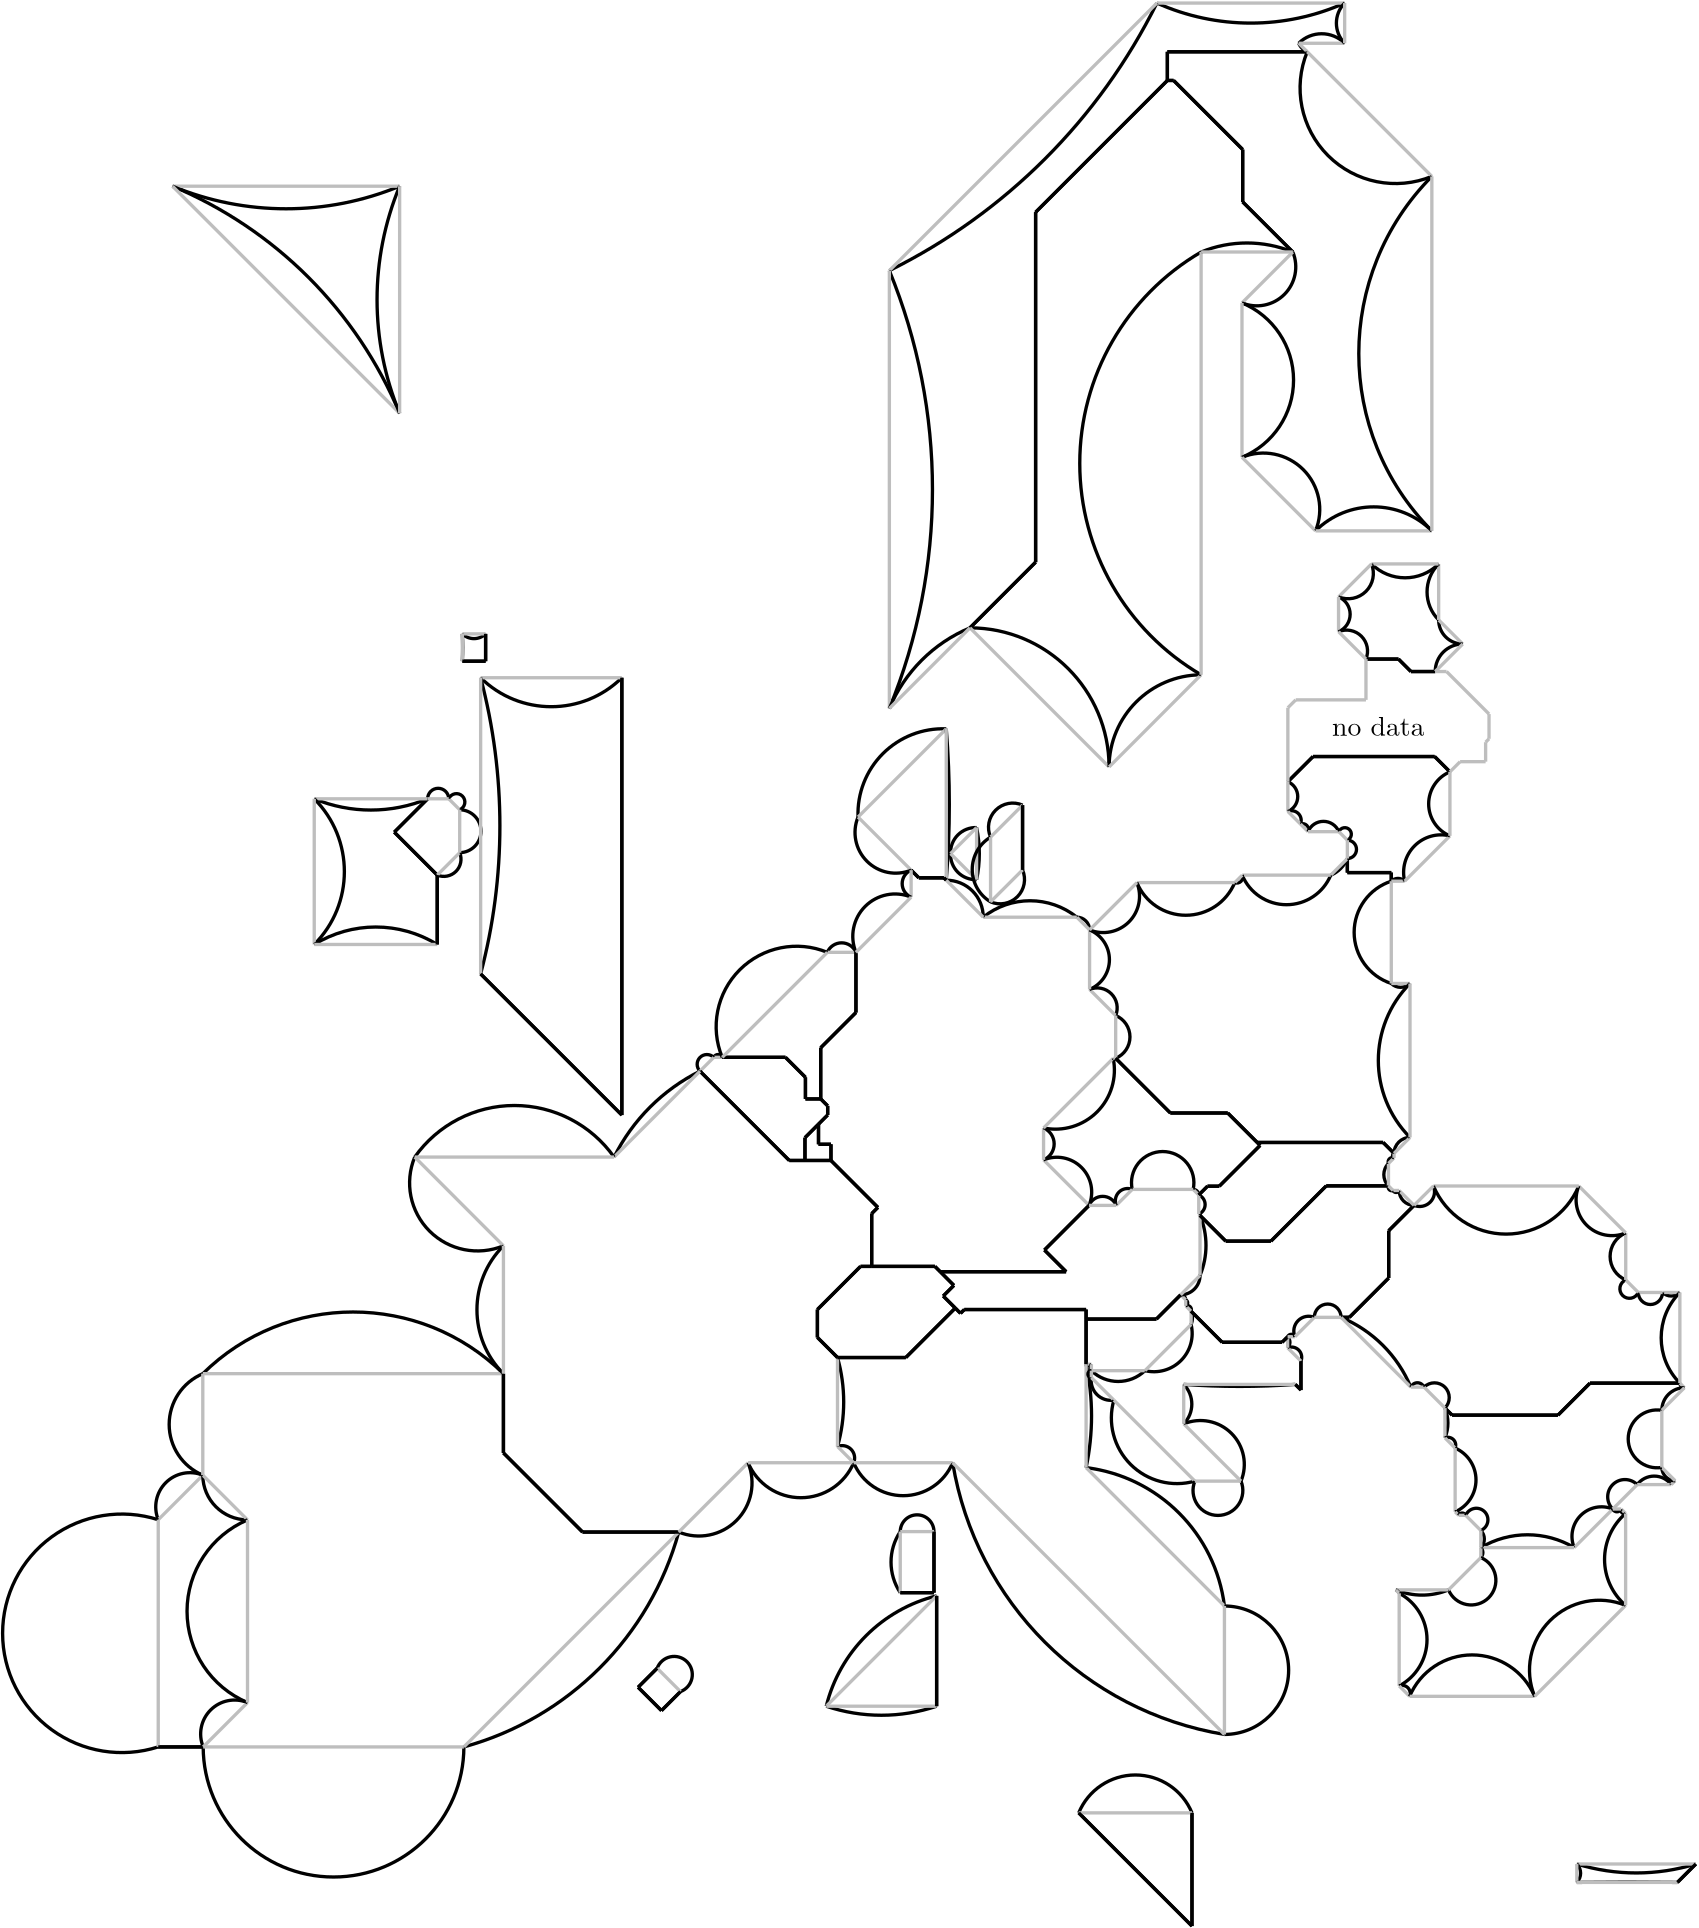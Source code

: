 <?xml version="1.0"?>
<!DOCTYPE ipe SYSTEM "ipe.dtd">
<ipe version="70005" creator="Ipe 7.1.1">
<info created="D:20110803231932" modified="D:20120926231750"/>
<ipestyle name="basic">
<pen name="heavier" value="0.8"/>
<pen name="fat" value="1.2"/>
<pen name="ultrafat" value="2"/>
<color name="red" value="1 0 0"/>
<color name="green" value="0 1 0"/>
<color name="blue" value="0 0 1"/>
<color name="yellow" value="1 1 0"/>
<color name="orange" value="1 0.647 0"/>
<color name="gold" value="1 0.843 0"/>
<color name="purple" value="0.627 0.125 0.941"/>
<color name="gray" value="0.745"/>
<color name="lightblue" value="0.678 0.847 0.902"/>
<color name="lightcyan" value="0.878 1 1"/>
<color name="lightgray" value="0.827"/>
<color name="lightgreen" value="0.565 0.933 0.565"/>
<color name="lightyellow" value="1 1 0.878"/>
<dashstyle name="dashed" value="[4] 0"/>
<dashstyle name="dotted" value="[1 3] 0"/>
<dashstyle name="dash dotted" value="[4 2 1 2] 0"/>
<dashstyle name="dash dot dotted" value="[4 2 1 2 1 2] 0"/>
</ipestyle>
<page>
<layer name="alpha"/>
<layer name="beta"/>
<view layers="alpha beta" active="beta"/>
<path layer="beta" stroke="black" pen="fat">
10.5187 51.0075 m
26.7019 51.0075 l
</path>
<path stroke="black" pen="fat">
190.128 79.3321 m
183.273 72.4775 l
</path>
<path stroke="black" pen="fat">
183.273 72.4775 m
191.68 64.0711 l
</path>
<path stroke="black" pen="fat">
191.68 64.0711 m
198.535 70.925 l
</path>
<path stroke="black" pen="fat">
277.645 106.534 m
289.785 106.534 l
</path>
<path stroke="black" pen="fat">
289.785 106.534 m
289.785 128.518 l
</path>
<path stroke="black" pen="fat">
290.74 65.6552 m
290.74 105.391 l
</path>
<path stroke="black" pen="fat">
321.674 366.733 m
321.674 390.048 l
</path>
<path stroke="black" pen="fat">
341.898 27.263 m
382.664 -13.494 l
</path>
<path stroke="black" pen="fat">
382.664 -13.494 m
382.664 27.263 l
</path>
<path stroke="black" pen="fat">
419.872 181.506 m
421.896 179.481 l
</path>
<path stroke="black" pen="fat">
421.896 179.481 m
421.896 189.886 l
</path>
<path stroke="black" pen="fat">
10.5187 132.788 m
12.3245 0 0 -12.3245 21.9456 137.405 26.5584 148.834 a
</path>
<path layer="alpha" stroke="gray" pen="fat">
10.5187 132.788 m
26.5584 148.834 l
</path>
<path layer="beta" stroke="black" pen="fat">
10.5187 51.0075 m
-42.9349 0 0 42.9349 -2.57295 91.8977 10.5187 132.788 a
</path>
<path layer="alpha" stroke="gray" pen="fat">
10.5187 51.0075 m
10.5187 132.788 l
</path>
<path layer="beta" stroke="black" pen="fat">
26.7019 51.0075 m
10.5187 51.0075 l
</path>
<path stroke="black" pen="fat">
95.4988 380.32 m
110.964 364.855 l
</path>
<path stroke="black" pen="fat">
107.502 392.325 m
95.4988 380.32 l
</path>
<path stroke="black" pen="fat">
110.964 364.855 m
110.964 339.889 l
</path>
<path stroke="black" pen="fat">
110.964 364.855 m
95.4988 380.32 l
</path>
<path stroke="black" pen="fat">
95.4988 380.32 m
107.502 392.325 l
</path>
<path stroke="black" pen="fat">
115.097 392.325 m
-3.01951 0 0 3.01951 117.886 391.168 119.043 388.379 a
</path>
<path layer="alpha" stroke="gray" pen="fat">
115.097 392.325 m
119.043 388.379 l
</path>
<path layer="beta" stroke="black" pen="fat">
107.502 392.325 m
3.79755 0 0 -3.79755 111.299 392.306 115.097 392.325 a
</path>
<path layer="alpha" stroke="gray" pen="fat">
107.502 392.325 m
115.097 392.325 l
</path>
<path layer="beta" stroke="black" pen="fat">
119.043 372.935 m
6.18454 0 0 -6.18454 113.329 370.57 110.964 364.855 a
</path>
<path layer="alpha" stroke="gray" pen="fat">
119.043 372.935 m
110.964 364.855 l
</path>
<path layer="beta" stroke="black" pen="fat">
119.043 388.379 m
7.72227 0 0 -7.72227 118.979 380.657 119.043 372.935 a
</path>
<path layer="alpha" stroke="gray" pen="fat">
119.043 388.379 m
119.043 372.935 l
</path>
<path layer="beta" stroke="black" pen="fat">
128.374 441.872 m
120.001 441.872 l
</path>
<path stroke="black" pen="fat">
128.374 451.708 m
128.374 441.872 l
</path>
<path stroke="black" pen="fat">
177.415 278.466 m
126.584 329.296 l
</path>
<path stroke="black" pen="fat">
177.415 435.905 m
177.415 278.466 l
</path>
<path stroke="black" pen="fat">
42.6579 132.736 m
16.1284 0 0 -16.1284 42.6868 148.864 26.5584 148.834 a
</path>
<path layer="alpha" stroke="gray" pen="fat">
42.6579 132.736 m
26.5584 148.834 l
</path>
<path layer="beta" stroke="black" pen="fat">
26.7019 51.0075 m
12.2328 0 0 -12.2328 38.0216 55.645 42.6579 66.9652 a
</path>
<path layer="alpha" stroke="gray" pen="fat">
26.7019 51.0075 m
42.6579 66.9652 l
</path>
<path layer="beta" stroke="black" pen="fat">
42.6579 66.9652 m
35.7229 0 0 -35.7229 56.6106 99.8506 42.6579 132.736 a
</path>
<path layer="alpha" stroke="gray" pen="fat">
42.6579 66.9652 m
42.6579 132.736 l
</path>
<path layer="beta" stroke="black" pen="fat">
163.268 128.355 m
197.9 128.355 l
</path>
<path stroke="black" pen="fat">
134.79 156.839 m
163.268 128.355 l
</path>
<path stroke="black" pen="fat">
134.79 185.363 m
134.79 156.839 l
</path>
<path stroke="black" pen="fat">
26.5584 185.363 m
77.0383 0 0 -77.0383 80.6742 130.532 134.79 185.363 a
</path>
<path layer="alpha" stroke="gray" pen="fat">
26.5584 185.363 m
134.79 185.363 l
</path>
<path layer="beta" stroke="black" pen="fat">
26.5584 148.834 m
19.8327 0 0 -19.8327 34.2879 167.098 26.5584 185.363 a
</path>
<path layer="alpha" stroke="gray" pen="fat">
26.5584 148.834 m
26.5584 185.363 l
</path>
<path layer="beta" stroke="black" pen="fat">
120.552 51.0075 m
46.9251 0 0 -46.9251 73.6269 51.0935 26.7019 51.0075 a
</path>
<path layer="alpha" stroke="gray" pen="fat">
120.552 51.0075 m
26.7019 51.0075 l
</path>
<path layer="beta" stroke="black" pen="fat">
197.9 128.355 m
110.55 0 0 -110.55 91.2925 157.615 120.552 51.0075 a
</path>
<path layer="alpha" stroke="gray" pen="fat">
197.9 128.355 m
120.552 51.0075 l
</path>
<path layer="beta" stroke="black" pen="fat">
190.128 79.3321 m
-6.53575 0 0 6.53575 196.252 77.0491 198.535 70.925 a
</path>
<path layer="alpha" stroke="gray" pen="fat">
190.128 79.3321 m
198.535 70.925 l
</path>
<path layer="beta" stroke="black" pen="fat">
183.273 72.4775 m
190.128 79.3321 l
</path>
<path stroke="black" pen="fat">
191.68 64.0711 m
183.273 72.4775 l
</path>
<path stroke="black" pen="fat">
198.535 70.925 m
191.68 64.0711 l
</path>
<path stroke="black" pen="fat">
249.008 284.28 m
251.51 281.778 l
</path>
<path stroke="black" pen="fat">
251.51 278.499 m
248.215 275.205 l
</path>
<path stroke="black" pen="fat">
251.51 281.778 m
251.51 278.499 l
</path>
<path stroke="black" pen="fat">
243.515 284.28 m
249.008 284.28 l
</path>
<path stroke="black" pen="fat">
243.515 292.06 m
243.515 284.28 l
</path>
<path stroke="black" pen="fat">
236.332 299.243 m
243.515 292.06 l
</path>
<path stroke="black" pen="fat">
213.559 299.243 m
236.332 299.243 l
</path>
<path stroke="black" pen="fat">
210.51 299.243 m
1.65177 0 0 -1.65177 212.035 298.607 213.559 299.243 a
</path>
<path layer="alpha" stroke="gray" pen="fat">
210.51 299.243 m
213.559 299.243 l
</path>
<path layer="beta" stroke="black" pen="fat">
205.544 294.274 m
3.51263 0 0 -3.51263 208.044 296.742 210.51 299.243 a
</path>
<path layer="alpha" stroke="gray" pen="fat">
205.544 294.274 m
210.51 299.243 l
</path>
<path layer="beta" stroke="black" pen="fat">
237.701 262.116 m
205.544 294.274 l
</path>
<path stroke="black" pen="fat">
243.339 262.116 m
237.701 262.116 l
</path>
<path stroke="black" pen="fat">
243.339 270.329 m
243.339 262.116 l
</path>
<path stroke="black" pen="fat">
248.215 275.205 m
243.339 270.329 l
</path>
<path stroke="black" pen="fat">
243.339 262.116 m
243.339 270.329 l
</path>
<path stroke="black" pen="fat">
243.339 270.329 m
248.215 275.205 l
</path>
<path stroke="black" pen="fat">
248.215 267.968 m
252.699 267.968 l
</path>
<path stroke="black" pen="fat">
248.215 275.205 m
248.215 267.968 l
</path>
<path stroke="black" pen="fat">
252.699 267.968 m
252.699 262.116 l
</path>
<path stroke="black" pen="fat">
252.699 262.116 m
243.339 262.116 l
</path>
<path stroke="black" pen="fat">
249.008 284.28 m
243.515 284.28 l
</path>
<path stroke="black" pen="fat">
243.515 284.28 m
243.515 292.06 l
</path>
<path stroke="black" pen="fat">
243.515 292.06 m
236.332 299.243 l
</path>
<path stroke="black" pen="fat">
236.332 299.243 m
213.559 299.243 l
</path>
<path stroke="black" pen="fat">
251.377 337.051 m
5.5978 0 0 -5.5978 256.534 334.874 261.691 337.051 a
</path>
<path layer="alpha" stroke="gray" pen="fat">
251.377 337.051 m
261.691 337.051 l
</path>
<path layer="beta" stroke="black" pen="fat">
213.559 299.243 m
28.9557 0 0 -28.9557 240.326 310.287 251.377 337.051 a
</path>
<path layer="alpha" stroke="gray" pen="fat">
213.559 299.243 m
251.377 337.051 l
</path>
<path layer="beta" stroke="black" pen="fat">
249.008 302.705 m
249.008 284.28 l
</path>
<path stroke="black" pen="fat">
261.691 315.389 m
249.008 302.705 l
</path>
<path stroke="black" pen="fat">
261.691 337.051 m
261.691 315.389 l
</path>
<path stroke="black" pen="fat">
197.9 128.355 m
163.268 128.355 l
</path>
<path stroke="black" pen="fat">
163.268 128.355 m
134.79 156.839 l
</path>
<path stroke="black" pen="fat">
134.79 156.839 m
134.79 185.363 l
</path>
<path stroke="black" pen="fat">
205.544 294.274 m
237.701 262.116 l
</path>
<path stroke="black" pen="fat">
237.701 262.116 m
243.339 262.116 l
</path>
<path stroke="black" pen="fat">
243.339 262.116 m
252.699 262.116 l
</path>
<path stroke="black" pen="fat">
252.699 262.116 m
269.591 245.224 l
</path>
<path stroke="black" pen="fat">
267.361 242.993 m
267.361 223.981 l
</path>
<path stroke="black" pen="fat">
269.591 245.224 m
267.361 242.993 l
</path>
<path stroke="black" pen="fat">
174.619 263.349 m
68.9514 0 0 -68.9514 236.321 232.572 205.544 294.274 a
</path>
<path layer="alpha" stroke="gray" pen="fat">
174.619 263.349 m
205.544 294.274 l
</path>
<path layer="beta" stroke="black" pen="fat">
102.859 263.349 m
43.953 0 0 -43.953 138.739 237.962 174.619 263.349 a
</path>
<path layer="alpha" stroke="gray" pen="fat">
102.859 263.349 m
174.619 263.349 l
</path>
<path layer="beta" stroke="black" pen="fat">
134.79 231.395 m
24.4644 0 0 -24.4644 125.473 254.016 102.859 263.349 a
</path>
<path layer="alpha" stroke="gray" pen="fat">
134.79 231.395 m
102.859 263.349 l
</path>
<path layer="beta" stroke="black" pen="fat">
134.79 185.363 m
32.553 0 0 -32.553 157.811 208.379 134.79 231.395 a
</path>
<path layer="alpha" stroke="gray" pen="fat">
134.79 185.363 m
134.79 231.395 l
</path>
<path layer="beta" stroke="black" pen="fat">
222.854 153.31 m
19.1262 0 0 -19.1262 205.159 146.05 197.9 128.355 a
</path>
<path layer="alpha" stroke="gray" pen="fat">
222.854 153.31 m
197.9 128.355 l
</path>
<path layer="beta" stroke="black" pen="fat">
260.887 153.31 m
20.6537 0 0 -20.6537 241.871 161.369 222.854 153.31 a
</path>
<path layer="alpha" stroke="gray" pen="fat">
260.887 153.31 m
222.854 153.31 l
</path>
<path layer="beta" stroke="black" pen="fat">
255.055 159.136 m
4.46509 0 0 -4.46509 256.757 155.008 260.887 153.31 a
</path>
<path layer="alpha" stroke="gray" pen="fat">
255.055 159.136 m
260.887 153.31 l
</path>
<path layer="beta" stroke="black" pen="fat">
255.055 191.184 m
58.6911 0 0 -58.6911 198.594 175.16 255.055 159.136 a
</path>
<path layer="alpha" stroke="gray" pen="fat">
255.055 191.184 m
255.055 159.136 l
</path>
<path layer="beta" stroke="black" pen="fat">
247.822 198.416 m
255.055 191.184 l
</path>
<path stroke="black" pen="fat">
247.822 208.469 m
247.822 198.416 l
</path>
<path stroke="black" pen="fat">
263.336 223.981 m
247.822 208.469 l
</path>
<path stroke="black" pen="fat">
267.361 223.981 m
263.336 223.981 l
</path>
<path stroke="black" pen="fat">
277.645 128.518 m
6.07012 0 0 -6.07012 283.715 128.479 289.785 128.518 a
</path>
<path layer="alpha" stroke="gray" pen="fat">
277.645 128.518 m
289.785 128.518 l
</path>
<path layer="beta" stroke="black" pen="fat">
277.645 106.534 m
19.8569 0 0 -19.8569 294.182 117.526 277.645 128.518 a
</path>
<path layer="alpha" stroke="gray" pen="fat">
277.645 106.534 m
277.645 128.518 l
</path>
<path layer="beta" stroke="black" pen="fat">
289.785 106.534 m
277.645 106.534 l
</path>
<path stroke="black" pen="fat">
289.785 128.518 m
289.785 106.534 l
</path>
<path stroke="black" pen="fat">
251.004 65.6552 m
54.4354 0 0 -54.4354 303.84 52.5553 290.74 105.391 a
</path>
<path layer="alpha" stroke="gray" pen="fat">
251.004 65.6552 m
290.74 105.391 l
</path>
<path layer="beta" stroke="black" pen="fat">
290.74 65.6552 m
62.2726 0 0 -62.2726 270.872 124.673 251.004 65.6552 a
</path>
<path layer="alpha" stroke="gray" pen="fat">
290.74 65.6552 m
251.004 65.6552 l
</path>
<path layer="beta" stroke="black" pen="fat">
290.74 105.391 m
290.74 65.6552 l
</path>
<path stroke="black" pen="fat">
262.447 385.753 m
30.5877 0 0 -30.5877 293.011 386.949 294.207 417.513 a
</path>
<path layer="alpha" stroke="gray" pen="fat">
262.447 385.753 m
294.207 417.513 l
</path>
<path layer="beta" stroke="black" pen="fat">
281.558 366.643 m
14.6576 0 0 -14.6576 276.017 380.213 262.447 385.753 a
</path>
<path layer="alpha" stroke="gray" pen="fat">
281.558 366.643 m
262.447 385.753 l
</path>
<path layer="beta" stroke="black" pen="fat">
294.207 417.513 m
338.058 0 0 -338.058 -42.7507 390.262 294.207 363.011 a
</path>
<path layer="alpha" stroke="gray" pen="fat">
294.207 417.513 m
294.207 363.011 l
</path>
<path layer="beta" stroke="black" pen="fat">
284.325 363.874 m
281.558 366.643 l
</path>
<path stroke="black" pen="fat">
293.344 363.874 m
284.325 363.874 l
</path>
<path stroke="black" pen="fat">
294.207 363.011 m
293.344 363.874 l
</path>
<path stroke="black" pen="fat">
255.055 191.184 m
247.822 198.416 l
</path>
<path stroke="black" pen="fat">
247.822 198.416 m
247.822 208.469 l
</path>
<path stroke="black" pen="fat">
247.822 208.469 m
263.336 223.981 l
</path>
<path stroke="black" pen="fat">
263.336 223.981 m
267.361 223.981 l
</path>
<path stroke="black" pen="fat">
293.111 213.32 m
297.45 208.984 l
</path>
<path stroke="black" pen="fat">
296.947 217.157 m
293.111 213.32 l
</path>
<path stroke="black" pen="fat">
292.03 222.075 m
296.947 217.157 l
</path>
<path stroke="black" pen="fat">
290.124 223.981 m
292.03 222.075 l
</path>
<path stroke="black" pen="fat">
267.361 223.981 m
290.124 223.981 l
</path>
<path stroke="black" pen="fat">
279.65 191.184 m
255.055 191.184 l
</path>
<path stroke="black" pen="fat">
297.45 208.984 m
279.65 191.184 l
</path>
<path stroke="black" pen="fat">
295.751 372.594 m
9.04944 0 0 -9.04944 304.794 372.923 305.126 381.966 a
</path>
<path layer="alpha" stroke="gray" pen="fat">
295.751 372.594 m
305.126 381.966 l
</path>
<path layer="beta" stroke="black" pen="fat">
305.126 363.219 m
9.05188 0 0 -9.05188 304.797 372.265 295.751 372.594 a
</path>
<path layer="alpha" stroke="gray" pen="fat">
305.126 363.219 m
295.751 372.594 l
</path>
<path layer="beta" stroke="black" pen="fat">
305.126 381.966 m
45.0441 0 0 -45.0441 261.068 372.593 305.126 363.219 a
</path>
<path layer="alpha" stroke="gray" pen="fat">
305.126 381.966 m
305.126 363.219 l
</path>
<path layer="beta" stroke="black" pen="fat">
310.156 378.532 m
8.73853 0 0 -8.73853 318.155 382.049 321.674 390.048 a
</path>
<path layer="alpha" stroke="gray" pen="fat">
310.156 378.532 m
321.674 390.048 l
</path>
<path layer="beta" stroke="black" pen="fat">
310.156 355.224 m
13.593 0 0 -13.593 317.153 366.878 310.156 378.532 a
</path>
<path layer="alpha" stroke="gray" pen="fat">
310.156 355.224 m
310.156 378.532 l
</path>
<path layer="beta" stroke="black" pen="fat">
321.674 366.733 m
8.76684 0 0 -8.76684 313.616 363.279 310.156 355.224 a
</path>
<path layer="alpha" stroke="gray" pen="fat">
321.674 366.733 m
310.156 355.224 l
</path>
<path layer="beta" stroke="black" pen="fat">
321.674 390.048 m
321.674 366.733 l
</path>
<path stroke="black" pen="fat">
251.51 281.778 m
249.008 284.28 l
</path>
<path stroke="black" pen="fat">
248.215 275.205 m
251.51 278.499 l
</path>
<path stroke="black" pen="fat">
251.51 278.499 m
251.51 281.778 l
</path>
<path stroke="black" pen="fat">
252.699 267.968 m
248.215 267.968 l
</path>
<path stroke="black" pen="fat">
248.215 267.968 m
248.215 275.205 l
</path>
<path stroke="black" pen="fat">
252.699 262.116 m
252.699 267.968 l
</path>
<path stroke="black" pen="fat">
249.008 284.28 m
249.008 302.705 l
</path>
<path stroke="black" pen="fat">
249.008 302.705 m
261.691 315.389 l
</path>
<path stroke="black" pen="fat">
261.691 315.389 m
261.691 337.051 l
</path>
<path stroke="black" pen="fat">
269.591 245.224 m
252.699 262.116 l
</path>
<path stroke="black" pen="fat">
267.361 223.981 m
267.361 242.993 l
</path>
<path stroke="black" pen="fat">
267.361 242.993 m
269.591 245.224 l
</path>
<path stroke="black" pen="fat">
281.558 366.643 m
284.325 363.874 l
</path>
<path stroke="black" pen="fat">
284.325 363.874 m
293.344 363.874 l
</path>
<path stroke="black" pen="fat">
293.344 363.874 m
294.207 363.011 l
</path>
<path stroke="black" pen="fat">
292.03 222.075 m
290.124 223.981 l
</path>
<path stroke="black" pen="fat">
290.124 223.981 m
267.361 223.981 l
</path>
<path stroke="black" pen="fat">
345.803 323.699 m
7.19431 0 0 -7.19431 348.545 317.048 355.196 314.305 a
</path>
<path layer="alpha" stroke="gray" pen="fat">
345.803 323.699 m
355.196 314.305 l
</path>
<path layer="beta" stroke="black" pen="fat">
345.803 345.116 m
11.5985 0 0 -11.5985 341.347 334.407 345.803 323.699 a
</path>
<path layer="alpha" stroke="gray" pen="fat">
345.803 345.116 m
345.803 323.699 l
</path>
<path layer="beta" stroke="black" pen="fat">
355.196 314.305 m
8.33754 0 0 -8.33754 352.002 306.603 355.196 298.902 a
</path>
<path layer="alpha" stroke="gray" pen="fat">
355.196 314.305 m
355.196 298.902 l
</path>
<path layer="beta" stroke="black" pen="fat">
341.211 349.707 m
4.59738 0 0 -4.59738 341.206 345.11 345.803 345.116 a
</path>
<path layer="alpha" stroke="gray" pen="fat">
341.211 349.707 m
345.803 345.116 l
</path>
<path layer="beta" stroke="black" pen="fat">
307.51 349.707 m
26.9684 0 0 -26.9684 324.361 328.651 341.211 349.707 a
</path>
<path layer="alpha" stroke="gray" pen="fat">
307.51 349.707 m
341.211 349.707 l
</path>
<path layer="beta" stroke="black" pen="fat">
294.207 363.011 m
13.2193 0 0 -13.2193 294.291 349.792 307.51 349.707 a
</path>
<path layer="alpha" stroke="gray" pen="fat">
294.207 363.011 m
307.51 349.707 l
</path>
<path layer="beta" stroke="black" pen="fat">
281.558 356.93 m
5.27093 0 0 -5.27093 283.607 361.787 281.558 366.643 a
</path>
<path layer="alpha" stroke="gray" pen="fat">
281.558 356.93 m
281.558 366.643 l
</path>
<path layer="beta" stroke="black" pen="fat">
261.691 337.051 m
15.2384 0 0 -15.2384 275.794 342.824 281.558 356.93 a
</path>
<path layer="alpha" stroke="gray" pen="fat">
261.691 337.051 m
281.558 356.93 l
</path>
<path layer="beta" stroke="black" pen="fat">
337.361 222.075 m
292.03 222.075 l
</path>
<path stroke="black" pen="fat">
329.558 229.879 m
337.361 222.075 l
</path>
<path stroke="black" pen="fat">
345.614 245.951 m
329.558 229.879 l
</path>
<path stroke="black" pen="fat">
329.235 262.33 m
12.5384 0 0 -12.5384 334.028 250.744 345.614 245.951 a
</path>
<path layer="alpha" stroke="gray" pen="fat">
329.235 262.33 m
345.614 245.951 l
</path>
<path layer="beta" stroke="black" pen="fat">
329.235 273.824 m
6.23549 0 0 -6.23549 326.816 268.077 329.235 262.33 a
</path>
<path layer="alpha" stroke="gray" pen="fat">
329.235 273.824 m
329.235 262.33 l
</path>
<path layer="beta" stroke="black" pen="fat">
354.313 298.902 m
21.2605 0 0 -21.2605 333.481 294.656 329.235 273.824 a
</path>
<path layer="alpha" stroke="gray" pen="fat">
354.313 298.902 m
329.235 273.824 l
</path>
<path layer="beta" stroke="black" pen="fat">
355.196 298.902 m
0.4792 0 0 -0.4792 354.755 299.088 354.313 298.902 a
</path>
<path layer="alpha" stroke="gray" pen="fat">
355.196 298.902 m
354.313 298.902 l
</path>
<path layer="beta" stroke="black" pen="fat">
380.404 209.791 m
1.49282 0 0 -1.49282 380.964 208.407 382.347 207.846 a
</path>
<path layer="alpha" stroke="gray" pen="fat">
380.404 209.791 m
382.347 207.846 l
</path>
<path layer="beta" stroke="black" pen="fat">
380.404 211.938 m
1.16201 0 0 -1.16201 379.959 210.865 380.404 209.791 a
</path>
<path layer="alpha" stroke="gray" pen="fat">
380.404 211.938 m
380.404 209.791 l
</path>
<path layer="beta" stroke="black" pen="fat">
378.584 213.757 m
1.82149 0 0 -1.82149 378.583 211.936 380.404 211.938 a
</path>
<path layer="alpha" stroke="gray" pen="fat">
378.584 213.757 m
380.404 211.938 l
</path>
<path layer="beta" stroke="black" pen="fat">
369.862 205.034 m
378.584 213.757 l
</path>
<path stroke="black" pen="fat">
344.55 205.034 m
369.862 205.034 l
</path>
<path stroke="black" pen="fat">
344.55 188.778 m
344.55 205.034 l
</path>
<path stroke="black" pen="fat">
346.457 188.778 m
1.34888 0 0 -1.34888 345.503 189.732 344.55 188.778 a
</path>
<path layer="alpha" stroke="gray" pen="fat">
346.457 188.778 m
344.55 188.778 l
</path>
<path layer="beta" stroke="black" pen="fat">
346.457 186.458 m
1.64915 0 0 -1.64915 347.629 187.618 346.457 188.778 a
</path>
<path layer="alpha" stroke="gray" pen="fat">
346.457 186.458 m
346.457 188.778 l
</path>
<path layer="beta" stroke="black" pen="fat">
365.734 186.458 m
13.8787 0 0 -13.8787 356.095 196.444 346.457 186.458 a
</path>
<path layer="alpha" stroke="gray" pen="fat">
365.734 186.458 m
346.457 186.458 l
</path>
<path layer="beta" stroke="black" pen="fat">
382.347 203.072 m
13.7589 0 0 -13.7589 368.976 199.83 365.734 186.458 a
</path>
<path layer="alpha" stroke="gray" pen="fat">
382.347 203.072 m
365.734 186.458 l
</path>
<path layer="beta" stroke="black" pen="fat">
382.347 207.846 m
6.2692 0 0 -6.2692 376.55 205.459 382.347 203.072 a
</path>
<path layer="alpha" stroke="gray" pen="fat">
382.347 207.846 m
382.347 203.072 l
</path>
<path layer="beta" stroke="black" pen="fat">
341.898 27.263 m
22.0508 0 0 -22.0508 362.281 18.8505 382.664 27.263 a
</path>
<path layer="alpha" stroke="gray" pen="fat">
341.898 27.263 m
382.664 27.263 l
</path>
<path layer="beta" stroke="black" pen="fat">
382.664 -13.494 m
341.898 27.263 l
</path>
<path stroke="black" pen="fat">
382.664 27.263 m
382.664 -13.494 l
</path>
<path stroke="black" pen="fat">
297.45 208.984 m
293.111 213.32 l
</path>
<path stroke="black" pen="fat">
293.111 213.32 m
296.947 217.157 l
</path>
<path stroke="black" pen="fat">
296.947 217.157 m
292.03 222.075 l
</path>
<path stroke="black" pen="fat">
292.03 222.075 m
337.361 222.075 l
</path>
<path stroke="black" pen="fat">
337.361 222.075 m
329.558 229.879 l
</path>
<path stroke="black" pen="fat">
329.558 229.879 m
345.614 245.951 l
</path>
<path stroke="black" pen="fat">
378.584 213.757 m
369.862 205.034 l
</path>
<path stroke="black" pen="fat">
369.862 205.034 m
344.55 205.034 l
</path>
<path stroke="black" pen="fat">
385.099 242.804 m
0.359224 0 0 -0.359224 385.233 242.471 385.566 242.335 a
</path>
<path layer="alpha" stroke="gray" pen="fat">
385.099 242.804 m
385.566 242.335 l
</path>
<path layer="beta" stroke="black" pen="fat">
385.099 249.704 m
3.73914 0 0 -3.73914 383.657 246.254 385.099 242.804 a
</path>
<path layer="alpha" stroke="gray" pen="fat">
385.099 249.704 m
385.099 242.804 l
</path>
<path layer="beta" stroke="black" pen="fat">
383.099 251.702 m
2.00763 0 0 -2.00763 383.091 249.694 385.099 249.704 a
</path>
<path layer="alpha" stroke="gray" pen="fat">
383.099 251.702 m
385.099 249.704 l
</path>
<path layer="beta" stroke="black" pen="fat">
361.153 251.702 m
-11.2334 0 0 11.2334 372.126 254.107 383.099 251.702 a
</path>
<path layer="alpha" stroke="gray" pen="fat">
361.153 251.702 m
383.099 251.702 l
</path>
<path layer="beta" stroke="black" pen="fat">
355.403 245.951 m
4.41579 0 0 -4.41579 359.496 247.609 361.153 251.702 a
</path>
<path layer="alpha" stroke="gray" pen="fat">
355.403 245.951 m
361.153 251.702 l
</path>
<path layer="beta" stroke="black" pen="fat">
345.614 245.951 m
5.30773 0 0 -5.30773 350.509 243.898 355.403 245.951 a
</path>
<path layer="alpha" stroke="gray" pen="fat">
345.614 245.951 m
355.403 245.951 l
</path>
<path layer="beta" stroke="black" pen="fat">
299.342 207.092 m
297.45 208.984 l
</path>
<path stroke="black" pen="fat">
300.702 208.452 m
299.342 207.092 l
</path>
<path stroke="black" pen="fat">
344.55 208.452 m
300.702 208.452 l
</path>
<path stroke="black" pen="fat">
344.55 205.034 m
344.55 208.452 l
</path>
<path stroke="black" pen="fat">
385.566 220.74 m
6.99781 0 0 -6.99781 378.568 220.755 378.584 213.757 a
</path>
<path layer="alpha" stroke="gray" pen="fat">
385.566 220.74 m
378.584 213.757 l
</path>
<path layer="beta" stroke="black" pen="fat">
385.566 242.335 m
28.2754 0 0 -28.2754 359.433 231.537 385.566 220.74 a
</path>
<path layer="alpha" stroke="gray" pen="fat">
385.566 242.335 m
385.566 220.74 l
</path>
<path layer="beta" stroke="black" pen="fat">
255.055 191.184 m
279.65 191.184 l
</path>
<path stroke="black" pen="fat">
279.65 191.184 m
297.45 208.984 l
</path>
<path stroke="black" pen="fat">
344.55 205.034 m
344.55 188.778 l
</path>
<path stroke="black" pen="fat">
297.45 208.984 m
299.342 207.092 l
</path>
<path stroke="black" pen="fat">
299.342 207.092 m
300.702 208.452 l
</path>
<path stroke="black" pen="fat">
300.702 208.452 m
344.55 208.452 l
</path>
<path stroke="black" pen="fat">
344.55 208.452 m
344.55 205.034 l
</path>
<path stroke="black" pen="fat">
344.55 151.542 m
57.2938 0 0 -57.2938 337.492 94.6846 394.351 101.728 a
</path>
<path layer="alpha" stroke="gray" pen="fat">
344.55 151.542 m
394.351 101.728 l
</path>
<path layer="beta" stroke="black" pen="fat">
344.55 188.778 m
89.4393 0 0 -89.4393 257.07 170.16 344.55 151.542 a
</path>
<path layer="alpha" stroke="gray" pen="fat">
344.55 188.778 m
344.55 151.542 l
</path>
<path layer="beta" stroke="black" pen="fat">
296.518 153.31 m
19.3078 0 0 -19.3078 278.702 160.753 260.887 153.31 a
</path>
<path layer="alpha" stroke="gray" pen="fat">
296.518 153.31 m
260.887 153.31 l
</path>
<path layer="beta" stroke="black" pen="fat">
394.351 55.4901 m
118.836 0 0 -118.836 413.757 172.731 296.518 153.31 a
</path>
<path layer="alpha" stroke="gray" pen="fat">
394.351 55.4901 m
296.518 153.31 l
</path>
<path layer="beta" stroke="black" pen="fat">
394.351 101.728 m
23.119 0 0 -23.119 394.342 78.6091 394.351 55.4901 a
</path>
<path layer="alpha" stroke="gray" pen="fat">
394.351 101.728 m
394.351 55.4901 l
</path>
<path layer="beta" stroke="black" pen="fat">
406.136 268.616 m
407.197 267.555 l
</path>
<path stroke="black" pen="fat">
388.256 252.86 m
385.099 249.704 l
</path>
<path stroke="black" pen="fat">
392.498 252.86 m
388.256 252.86 l
</path>
<path stroke="black" pen="fat">
407.197 267.555 m
392.498 252.86 l
</path>
<path stroke="black" pen="fat">
395.541 279.211 m
406.136 268.616 l
</path>
<path stroke="black" pen="fat">
374.887 279.211 m
395.541 279.211 l
</path>
<path stroke="black" pen="fat">
355.196 298.902 m
374.887 279.211 l
</path>
<path stroke="black" pen="fat">
400.913 607.227 m
418.973 589.165 l
</path>
<path stroke="black" pen="fat">
400.913 626.071 m
400.913 607.227 l
</path>
<path stroke="black" pen="fat">
376.054 650.923 m
400.913 626.071 l
</path>
<path stroke="black" pen="fat">
373.808 650.923 m
376.054 650.923 l
</path>
<path stroke="black" pen="fat">
326.374 603.491 m
373.808 650.923 l
</path>
<path stroke="black" pen="fat">
326.374 477.507 m
326.374 603.491 l
</path>
<path stroke="black" pen="fat">
302.738 453.869 m
326.374 477.507 l
</path>
<path stroke="black" pen="fat">
417.105 194.678 m
3.67461 0 0 -3.67461 418.495 191.276 421.896 189.886 a
</path>
<path layer="alpha" stroke="gray" pen="fat">
417.105 194.678 m
421.896 189.886 l
</path>
<path layer="beta" stroke="black" pen="fat">
417.105 198.667 m
2.82491 0 0 -2.82491 415.104 196.672 417.105 194.678 a
</path>
<path layer="alpha" stroke="gray" pen="fat">
417.105 198.667 m
417.105 194.678 l
</path>
<path layer="beta" stroke="black" pen="fat">
346.457 183.932 m
1.26305 0 0 -1.26305 346.468 185.195 346.457 186.458 a
</path>
<path layer="alpha" stroke="gray" pen="fat">
346.457 183.932 m
346.457 186.458 l
</path>
<path layer="beta" stroke="black" pen="fat">
354.54 175.845 m
7.10226 0 0 -7.10226 353.479 182.868 346.457 183.932 a
</path>
<path layer="alpha" stroke="gray" pen="fat">
354.54 175.845 m
346.457 183.932 l
</path>
<path layer="beta" stroke="black" pen="fat">
383.701 146.689 m
23.6134 0 0 -23.6134 377.259 169.407 354.54 175.845 a
</path>
<path layer="alpha" stroke="gray" pen="fat">
383.701 146.689 m
354.54 175.845 l
</path>
<path layer="beta" stroke="black" pen="fat">
400.316 146.689 m
-8.96816 0 0 8.96816 392.009 143.311 383.701 146.689 a
</path>
<path layer="alpha" stroke="gray" pen="fat">
400.316 146.689 m
383.701 146.689 l
</path>
<path layer="beta" stroke="black" pen="fat">
379.692 167.309 m
15.7956 0 0 -15.7956 385.711 152.705 400.316 146.689 a
</path>
<path layer="alpha" stroke="gray" pen="fat">
379.692 167.309 m
400.316 146.689 l
</path>
<path layer="beta" stroke="black" pen="fat">
379.692 181.506 m
10.0954 0 0 -10.0954 372.514 174.407 379.692 167.309 a
</path>
<path layer="alpha" stroke="gray" pen="fat">
379.692 181.506 m
379.692 167.309 l
</path>
<path layer="beta" stroke="black" pen="fat">
419.872 181.506 m
281.742 0 0 -281.742 399.782 462.53 379.692 181.506 a
</path>
<path layer="alpha" stroke="gray" pen="fat">
419.872 181.506 m
379.692 181.506 l
</path>
<path layer="beta" stroke="black" pen="fat">
421.896 179.481 m
419.872 181.506 l
</path>
<path stroke="black" pen="fat">
421.896 189.886 m
421.896 179.481 l
</path>
<path stroke="black" pen="fat">
415.111 196.675 m
417.105 198.667 l
</path>
<path stroke="black" pen="fat">
393.519 196.675 m
415.111 196.675 l
</path>
<path stroke="black" pen="fat">
382.347 207.846 m
393.519 196.675 l
</path>
<path stroke="black" pen="fat">
373.808 650.923 m
326.374 603.491 l
</path>
<path stroke="black" pen="fat">
326.374 603.491 m
326.374 477.507 l
</path>
<path stroke="black" pen="fat">
326.374 477.507 m
302.738 453.869 l
</path>
<path stroke="black" pen="fat">
373.808 661.255 m
373.808 650.923 l
</path>
<path stroke="black" pen="fat">
424.159 661.255 m
373.808 661.255 l
</path>
<path stroke="black" pen="fat">
407.197 267.555 m
406.136 268.616 l
</path>
<path stroke="black" pen="fat">
385.099 249.704 m
388.256 252.86 l
</path>
<path stroke="black" pen="fat">
388.256 252.86 m
392.498 252.86 l
</path>
<path stroke="black" pen="fat">
392.498 252.86 m
407.197 267.555 l
</path>
<path stroke="black" pen="fat">
451.471 268.616 m
455.41 264.678 l
</path>
<path stroke="black" pen="fat">
406.136 268.616 m
451.471 268.616 l
</path>
<path stroke="black" pen="fat">
394.821 233.084 m
385.566 242.335 l
</path>
<path stroke="black" pen="fat">
411.09 233.084 m
394.821 233.084 l
</path>
<path stroke="black" pen="fat">
430.996 252.975 m
411.09 233.084 l
</path>
<path stroke="black" pen="fat">
453.402 252.975 m
430.996 252.975 l
</path>
<path stroke="black" pen="fat">
406.136 268.616 m
395.541 279.211 l
</path>
<path stroke="black" pen="fat">
395.541 279.211 m
374.887 279.211 l
</path>
<path stroke="black" pen="fat">
374.887 279.211 m
355.196 298.902 l
</path>
<path stroke="black" pen="fat">
455.41 264.678 m
451.471 268.616 l
</path>
<path stroke="black" pen="fat">
451.471 268.616 m
406.136 268.616 l
</path>
<path stroke="black" pen="fat">
454.416 365.75 m
454.416 362.673 l
</path>
<path stroke="black" pen="fat">
438.606 365.75 m
454.416 365.75 l
</path>
<path stroke="black" pen="fat">
438.606 370.811 m
438.606 365.75 l
</path>
<path stroke="black" pen="fat">
417.105 198.667 m
415.111 196.675 l
</path>
<path stroke="black" pen="fat">
415.111 196.675 m
393.519 196.675 l
</path>
<path stroke="black" pen="fat">
393.519 196.675 m
382.347 207.846 l
</path>
<path stroke="black" pen="fat">
385.566 242.335 m
394.821 233.084 l
</path>
<path stroke="black" pen="fat">
394.821 233.084 m
411.09 233.084 l
</path>
<path stroke="black" pen="fat">
411.09 233.084 m
430.996 252.975 l
</path>
<path stroke="black" pen="fat">
430.996 252.975 m
453.402 252.975 l
</path>
<path stroke="black" pen="fat">
439.314 205.641 m
436.347 205.641 l
</path>
<path stroke="black" pen="fat">
453.479 219.806 m
439.314 205.641 l
</path>
<path stroke="black" pen="fat">
453.479 236.824 m
453.479 219.806 l
</path>
<path stroke="black" pen="fat">
462.61 245.956 m
453.479 236.824 l
</path>
<path stroke="black" pen="fat">
418.973 589.165 m
400.913 607.227 l
</path>
<path stroke="black" pen="fat">
400.913 607.227 m
400.913 626.071 l
</path>
<path stroke="black" pen="fat">
400.913 626.071 m
376.054 650.923 l
</path>
<path stroke="black" pen="fat">
376.054 650.923 m
373.808 650.923 l
</path>
<path stroke="black" pen="fat">
373.808 650.923 m
373.808 661.255 l
</path>
<path stroke="black" pen="fat">
373.808 661.255 m
424.159 661.255 l
</path>
<path stroke="black" pen="fat">
454.416 362.673 m
454.416 365.75 l
</path>
<path stroke="black" pen="fat">
454.416 365.75 m
438.606 365.75 l
</path>
<path stroke="black" pen="fat">
438.606 365.75 m
438.606 370.811 l
</path>
<path stroke="black" pen="fat">
470.018 407.544 m
475.53 402.031 l
</path>
<path stroke="black" pen="fat">
426.248 407.544 m
470.018 407.544 l
</path>
<path stroke="black" pen="fat">
417.181 398.479 m
426.248 407.544 l
</path>
<path stroke="black" pen="fat">
457.01 442.62 m
445.301 442.62 l
</path>
<path stroke="black" pen="fat">
461.477 438.152 m
457.01 442.62 l
</path>
<path stroke="black" pen="fat">
470.234 438.152 m
461.477 438.152 l
</path>
<path stroke="black" pen="fat">
475.53 402.031 m
470.018 407.544 l
</path>
<path stroke="black" pen="fat">
470.018 407.544 m
426.248 407.544 l
</path>
<path stroke="black" pen="fat">
426.248 407.544 m
417.181 398.479 l
</path>
<path stroke="black" pen="fat">
445.301 442.62 m
457.01 442.62 l
</path>
<path stroke="black" pen="fat">
457.01 442.62 m
461.477 438.152 l
</path>
<path stroke="black" pen="fat">
461.477 438.152 m
470.234 438.152 l
</path>
<path stroke="black" pen="fat">
520.26 122.761 m
10.6433 0 0 -10.6433 530.109 126.795 534.143 136.644 a
</path>
<path layer="alpha" stroke="gray" pen="fat">
520.26 122.761 m
534.143 136.644 l
</path>
<path layer="beta" stroke="black" pen="fat">
486.651 122.761 m
32.9313 0 0 -32.9313 503.455 94.44 520.26 122.761 a
</path>
<path layer="alpha" stroke="gray" pen="fat">
486.651 122.761 m
520.26 122.761 l
</path>
<path layer="beta" stroke="black" pen="fat">
436.347 205.641 m
439.314 205.641 l
</path>
<path stroke="black" pen="fat">
439.314 205.641 m
453.479 219.806 l
</path>
<path stroke="black" pen="fat">
453.479 219.806 m
453.479 236.824 l
</path>
<path stroke="black" pen="fat">
453.479 236.824 m
462.61 245.956 l
</path>
<path stroke="black" pen="fat">
476.301 170.436 m
473.735 173 l
</path>
<path stroke="black" pen="fat">
514.417 170.436 m
476.301 170.436 l
</path>
<path stroke="black" pen="fat">
525.944 181.963 m
514.417 170.436 l
</path>
<path stroke="black" pen="fat">
558.31 181.963 m
525.944 181.963 l
</path>
<path stroke="black" pen="fat">
473.735 173 m
476.301 170.436 l
</path>
<path stroke="black" pen="fat">
476.301 170.436 m
514.417 170.436 l
</path>
<path stroke="black" pen="fat">
514.417 170.436 m
525.944 181.963 l
</path>
<path stroke="black" pen="fat">
525.944 181.963 m
558.31 181.963 l
</path>
<path stroke="black" pen="fat">
564.046 8.8546 m
557.434 2.2353 l
</path>
<path stroke="black" pen="fat">
97.4225 612.86 m
106.849 0 0 -106.849 56.5433 711.58 15.664 612.86 a
</path>
<path layer="alpha" stroke="gray" pen="fat">
97.4225 612.86 m
15.664 612.86 l
</path>
<path layer="beta" stroke="black" pen="fat">
15.664 612.86 m
152.258 0 0 -152.258 -43.0547 472.38 97.4225 531.106 a
</path>
<path layer="alpha" stroke="gray" pen="fat">
15.664 612.86 m
97.4225 531.106 l
</path>
<path layer="beta" stroke="black" pen="fat">
97.4225 531.106 m
106.838 0 0 -106.838 196.131 571.983 97.4225 612.86 a
</path>
<path layer="alpha" stroke="gray" pen="fat">
97.4225 531.106 m
97.4225 612.86 l
</path>
<path layer="beta" stroke="black" pen="fat">
107.502 392.325 m
53.4463 0 0 -53.4463 87.0912 441.72 66.6804 392.325 a
</path>
<path layer="alpha" stroke="gray" pen="fat">
107.502 392.325 m
66.6804 392.325 l
</path>
<path layer="beta" stroke="black" pen="fat">
66.6804 392.325 m
37.1054 0 0 -37.1054 40.4234 366.107 66.6804 339.889 a
</path>
<path layer="alpha" stroke="gray" pen="fat">
66.6804 392.325 m
66.6804 339.889 l
</path>
<path layer="beta" stroke="black" pen="fat">
66.6804 339.889 m
42.1956 0 0 -42.1956 88.8222 303.97 110.964 339.889 a
</path>
<path layer="alpha" stroke="gray" pen="fat">
66.6804 339.889 m
110.964 339.889 l
</path>
<path layer="beta" stroke="black" pen="fat">
110.964 339.889 m
110.964 364.855 l
</path>
<path stroke="black" pen="fat">
128.374 451.708 m
5.95125 0 0 -5.95125 124.188 455.938 120.001 451.708 a
</path>
<path layer="alpha" stroke="gray" pen="fat">
128.374 451.708 m
120.001 451.708 l
</path>
<path layer="beta" stroke="black" pen="fat">
120.001 451.708 m
101.162 0 0 -101.162 18.9582 446.79 120.001 441.872 a
</path>
<path layer="alpha" stroke="gray" pen="fat">
120.001 451.708 m
120.001 441.872 l
</path>
<path layer="beta" stroke="black" pen="fat">
120.001 441.872 m
128.374 441.872 l
</path>
<path stroke="black" pen="fat">
128.374 441.872 m
128.374 451.708 l
</path>
<path stroke="black" pen="fat">
177.415 435.905 m
36.1929 0 0 -36.1929 151.999 461.673 126.584 435.905 a
</path>
<path layer="alpha" stroke="gray" pen="fat">
177.415 435.905 m
126.584 435.905 l
</path>
<path layer="beta" stroke="black" pen="fat">
126.584 435.905 m
208.39 0 0 -208.39 -74.8735 382.6 126.584 329.296 a
</path>
<path layer="alpha" stroke="gray" pen="fat">
126.584 435.905 m
126.584 329.296 l
</path>
<path layer="beta" stroke="black" pen="fat">
126.584 329.296 m
177.415 278.466 l
</path>
<path stroke="black" pen="fat">
177.415 278.466 m
177.415 435.905 l
</path>
<path stroke="black" pen="fat">
302.738 453.869 m
50.1993 0 0 -50.1993 302.623 403.67 352.822 403.784 a
</path>
<path layer="alpha" stroke="gray" pen="fat">
302.738 453.869 m
352.822 403.784 l
</path>
<path layer="beta" stroke="black" pen="fat">
352.822 403.784 m
33.3663 0 0 -33.3663 386.188 403.602 385.957 436.968 a
</path>
<path layer="alpha" stroke="gray" pen="fat">
352.822 403.784 m
385.957 436.968 l
</path>
<path layer="beta" stroke="black" pen="fat">
385.957 436.968 m
88.1209 0 0 -88.1209 430.39 513.067 385.957 589.165 a
</path>
<path layer="alpha" stroke="gray" pen="fat">
385.957 436.968 m
385.957 589.165 l
</path>
<path layer="beta" stroke="black" pen="fat">
385.957 589.165 m
43.4948 0 0 -43.4948 402.465 548.925 418.973 589.165 a
</path>
<path layer="alpha" stroke="gray" pen="fat">
385.957 589.165 m
418.973 589.165 l
</path>
<path layer="beta" stroke="black" pen="fat">
437.631 678.793 m
82.7702 0 0 -82.7702 403.835 754.349 370.038 678.793 a
</path>
<path layer="alpha" stroke="gray" pen="fat">
437.631 678.793 m
370.038 678.793 l
</path>
<path layer="beta" stroke="black" pen="fat">
370.038 678.793 m
213.085 0 0 -213.085 179.109 773.404 273.722 582.476 a
</path>
<path layer="alpha" stroke="gray" pen="fat">
370.038 678.793 m
273.722 582.476 l
</path>
<path layer="beta" stroke="black" pen="fat">
273.722 582.476 m
207.847 0 0 -207.847 81.3961 503.664 273.722 424.852 a
</path>
<path layer="alpha" stroke="gray" pen="fat">
273.722 582.476 m
273.722 424.852 l
</path>
<path layer="beta" stroke="black" pen="fat">
273.722 424.852 m
53.9866 0 0 -53.9866 323.541 404.051 302.738 453.869 a
</path>
<path layer="alpha" stroke="gray" pen="fat">
273.722 424.852 m
302.738 453.869 l
</path>
<path layer="beta" stroke="black" pen="fat">
424.159 661.255 m
5.7166 0 0 -5.7166 426.364 666.529 421.091 664.322 a
</path>
<path layer="alpha" stroke="gray" pen="fat">
424.159 661.255 m
421.091 664.322 l
</path>
<path layer="beta" stroke="black" pen="fat">
421.091 664.322 m
11.7078 0 0 -11.7078 429.361 656.035 437.631 664.322 a
</path>
<path layer="alpha" stroke="gray" pen="fat">
421.091 664.322 m
437.631 664.322 l
</path>
<path layer="beta" stroke="black" pen="fat">
437.631 664.322 m
10.2846 0 0 -10.2846 444.94 671.558 437.631 678.793 a
</path>
<path layer="alpha" stroke="gray" pen="fat">
437.631 664.322 m
437.631 678.793 l
</path>
<path layer="beta" stroke="black" pen="fat">
453.402 252.975 m
5.70746 0 0 -5.70746 457.439 257.01 453.402 261.045 a
</path>
<path layer="alpha" stroke="gray" pen="fat">
453.402 252.975 m
453.402 261.045 l
</path>
<path layer="beta" stroke="black" pen="fat">
453.402 261.045 m
1.53596 0 0 -1.53596 454.822 261.631 455.41 263.05 a
</path>
<path layer="alpha" stroke="gray" pen="fat">
453.402 261.045 m
455.41 263.05 l
</path>
<path layer="beta" stroke="black" pen="fat">
455.41 263.05 m
0.881755 0 0 -0.881755 455.749 263.864 455.41 264.678 a
</path>
<path layer="alpha" stroke="gray" pen="fat">
455.41 263.05 m
455.41 264.678 l
</path>
<path layer="beta" stroke="black" pen="fat">
461.156 325.836 m
4.79723 0 0 -4.79723 457.786 329.25 454.416 325.836 a
</path>
<path layer="alpha" stroke="gray" pen="fat">
461.156 325.836 m
454.416 325.836 l
</path>
<path layer="beta" stroke="black" pen="fat">
454.416 325.836 m
19.3719 0 0 -19.3719 460.418 344.255 454.416 362.673 a
</path>
<path layer="alpha" stroke="gray" pen="fat">
454.416 325.836 m
454.416 362.673 l
</path>
<path layer="beta" stroke="black" pen="fat">
438.606 370.811 m
11.1427 0 0 -11.1427 428.327 375.113 432.629 364.834 a
</path>
<path layer="alpha" stroke="gray" pen="fat">
438.606 370.811 m
432.629 364.834 l
</path>
<path layer="beta" stroke="black" pen="fat">
432.629 364.834 m
17.2641 0 0 -17.2641 416.688 371.463 400.748 364.834 a
</path>
<path layer="alpha" stroke="gray" pen="fat">
432.629 364.834 m
400.748 364.834 l
</path>
<path layer="beta" stroke="black" pen="fat">
400.748 364.834 m
2.05803 0 0 -2.05803 398.844 364.053 398.062 362.149 a
</path>
<path layer="alpha" stroke="gray" pen="fat">
400.748 364.834 m
398.062 362.149 l
</path>
<path layer="beta" stroke="black" pen="fat">
398.062 362.149 m
19.0782 0 0 -19.0782 380.449 369.48 362.835 362.149 a
</path>
<path layer="alpha" stroke="gray" pen="fat">
398.062 362.149 m
362.835 362.149 l
</path>
<path layer="beta" stroke="black" pen="fat">
362.835 362.149 m
13.0856 0 0 -13.0856 350.701 357.25 345.803 345.116 a
</path>
<path layer="alpha" stroke="gray" pen="fat">
362.835 362.149 m
345.803 345.116 l
</path>
<path layer="beta" stroke="black" pen="fat">
455.41 264.678 m
5.7711 0 0 -5.7711 461.181 264.648 461.156 270.419 a
</path>
<path layer="alpha" stroke="gray" pen="fat">
455.41 264.678 m
461.156 270.419 l
</path>
<path layer="beta" stroke="black" pen="fat">
461.156 270.419 m
39.3693 0 0 -39.3693 489.123 298.127 461.156 325.836 a
</path>
<path layer="alpha" stroke="gray" pen="fat">
461.156 270.419 m
461.156 325.836 l
</path>
<path layer="beta" stroke="black" pen="fat">
462.61 245.956 m
5.40248 0 0 -5.40248 462.643 251.358 457.241 251.324 a
</path>
<path layer="alpha" stroke="gray" pen="fat">
462.61 245.956 m
457.241 251.324 l
</path>
<path layer="beta" stroke="black" pen="fat">
457.241 251.324 m
1.18756 0 0 -1.18756 456.148 251.787 455.054 251.324 a
</path>
<path layer="alpha" stroke="gray" pen="fat">
457.241 251.324 m
455.054 251.324 l
</path>
<path layer="beta" stroke="black" pen="fat">
455.054 251.324 m
1.2663 0 0 -1.2663 454.574 252.496 453.402 252.975 a
</path>
<path layer="alpha" stroke="gray" pen="fat">
455.054 251.324 m
453.402 252.975 l
</path>
<path layer="beta" stroke="black" pen="fat">
417.105 198.667 m
1.41881 0 0 -1.41881 418.416 198.123 419.726 198.667 a
</path>
<path layer="alpha" stroke="gray" pen="fat">
417.105 198.667 m
419.726 198.667 l
</path>
<path layer="beta" stroke="black" pen="fat">
419.726 198.667 m
5.34319 0 0 -5.34319 424.667 200.7 426.701 205.641 a
</path>
<path layer="alpha" stroke="gray" pen="fat">
419.726 198.667 m
426.701 205.641 l
</path>
<path layer="beta" stroke="black" pen="fat">
426.701 205.641 m
4.82307 0 0 -4.82307 431.524 205.615 436.347 205.641 a
</path>
<path layer="alpha" stroke="gray" pen="fat">
426.701 205.641 m
436.347 205.641 l
</path>
<path layer="beta" stroke="black" pen="fat">
469.021 616.393 m
34.3771 0 0 -34.3771 455.957 648.191 424.159 661.255 a
</path>
<path layer="alpha" stroke="gray" pen="fat">
469.021 616.393 m
424.159 661.255 l
</path>
<path layer="beta" stroke="black" pen="fat">
418.973 589.165 m
14.029 0 0 -14.029 406.001 583.823 400.668 570.847 a
</path>
<path layer="alpha" stroke="gray" pen="fat">
418.973 589.165 m
400.668 570.847 l
</path>
<path layer="beta" stroke="black" pen="fat">
400.668 570.847 m
30.0805 0 0 -30.0805 389.154 543.058 400.668 515.268 a
</path>
<path layer="alpha" stroke="gray" pen="fat">
400.668 570.847 m
400.668 515.268 l
</path>
<path layer="beta" stroke="black" pen="fat">
400.668 515.268 m
20.292 0 0 -20.292 408.374 496.496 427.144 488.785 a
</path>
<path layer="alpha" stroke="gray" pen="fat">
400.668 515.268 m
427.144 488.785 l
</path>
<path layer="beta" stroke="black" pen="fat">
427.144 488.785 m
29.7177 0 0 -29.7177 448.083 467.697 469.021 488.785 a
</path>
<path layer="alpha" stroke="gray" pen="fat">
427.144 488.785 m
469.021 488.785 l
</path>
<path layer="beta" stroke="black" pen="fat">
469.021 488.785 m
90.5425 0 0 -90.5425 533.263 552.589 469.021 616.393 a
</path>
<path layer="alpha" stroke="gray" pen="fat">
469.021 488.785 m
469.021 616.393 l
</path>
<path layer="beta" stroke="black" pen="fat">
417.181 398.479 m
5.80943 0 0 -5.80943 414.931 393.123 417.181 387.767 a
</path>
<path layer="alpha" stroke="gray" pen="fat">
417.181 398.479 m
417.181 387.767 l
</path>
<path layer="beta" stroke="black" pen="fat">
417.181 387.767 m
3.47827 0 0 -3.47827 418.508 384.552 421.724 383.226 a
</path>
<path layer="alpha" stroke="gray" pen="fat">
417.181 387.767 m
421.724 383.226 l
</path>
<path layer="beta" stroke="black" pen="fat">
421.724 383.226 m
2.09154 0 0 -2.09154 422.509 381.288 424.447 380.5 a
</path>
<path layer="alpha" stroke="gray" pen="fat">
421.724 383.226 m
424.447 380.5 l
</path>
<path layer="beta" stroke="black" pen="fat">
424.447 380.5 m
6.00483 0 0 -6.00483 429.993 378.199 435.54 380.5 a
</path>
<path layer="alpha" stroke="gray" pen="fat">
424.447 380.5 m
435.54 380.5 l
</path>
<path layer="beta" stroke="black" pen="fat">
435.54 380.5 m
-2.34117 0 0 2.34117 437.696 379.588 438.606 377.431 a
</path>
<path layer="alpha" stroke="gray" pen="fat">
435.54 380.5 m
438.606 377.431 l
</path>
<path layer="beta" stroke="black" pen="fat">
438.606 377.431 m
3.31008 0 0 -3.31008 438.583 374.121 438.606 370.811 a
</path>
<path layer="alpha" stroke="gray" pen="fat">
438.606 377.431 m
438.606 370.811 l
</path>
<path layer="beta" stroke="black" pen="fat">
454.416 362.673 m
3.40779 0 0 -3.40779 456.824 360.261 459.231 362.673 a
</path>
<path layer="alpha" stroke="gray" pen="fat">
454.416 362.673 m
459.231 362.673 l
</path>
<path layer="beta" stroke="black" pen="fat">
459.231 362.673 m
13.5034 0 0 -13.5034 472.356 365.846 475.53 378.971 a
</path>
<path layer="alpha" stroke="gray" pen="fat">
459.231 362.673 m
475.53 378.971 l
</path>
<path layer="beta" stroke="black" pen="fat">
475.53 378.971 m
12.5088 0 0 -12.5088 480.381 390.501 475.53 402.031 a
</path>
<path layer="alpha" stroke="gray" pen="fat">
475.53 378.971 m
475.53 402.031 l
</path>
<path layer="beta" stroke="black" pen="fat">
480.135 448.051 m
8.6663 0 0 -8.6663 480.136 456.717 471.47 456.717 a
</path>
<path layer="alpha" stroke="gray" pen="fat">
480.135 448.051 m
471.47 456.717 l
</path>
<path layer="beta" stroke="black" pen="fat">
471.47 456.717 m
14.258 0 0 -14.258 481.554 466.796 471.47 476.876 a
</path>
<path layer="alpha" stroke="gray" pen="fat">
471.47 456.717 m
471.47 476.876 l
</path>
<path layer="beta" stroke="black" pen="fat">
471.47 476.876 m
17.1319 0 0 -17.1319 459.382 489.016 447.293 476.876 a
</path>
<path layer="alpha" stroke="gray" pen="fat">
471.47 476.876 m
447.293 476.876 l
</path>
<path layer="beta" stroke="black" pen="fat">
447.293 476.876 m
9.10003 0 0 -9.10003 438.866 473.442 435.431 465.015 a
</path>
<path layer="alpha" stroke="gray" pen="fat">
447.293 476.876 m
435.431 465.015 l
</path>
<path layer="beta" stroke="black" pen="fat">
435.431 465.015 m
6.78748 0 0 -6.78748 432.817 458.751 435.431 452.487 a
</path>
<path layer="alpha" stroke="gray" pen="fat">
435.431 465.015 m
435.431 452.487 l
</path>
<path layer="beta" stroke="black" pen="fat">
435.431 452.487 m
7.55688 0 0 -7.55688 438.315 445.502 445.301 442.62 a
</path>
<path layer="alpha" stroke="gray" pen="fat">
435.431 452.487 m
445.301 442.62 l
</path>
<path layer="beta" stroke="black" pen="fat">
470.234 438.152 m
9.92781 0 0 -9.92781 480.162 438.123 480.135 448.051 a
</path>
<path layer="alpha" stroke="gray" pen="fat">
470.234 438.152 m
480.135 448.051 l
</path>
<path stroke="gray" pen="fat">
489.606 422.84 m
474.303 438.152 l
</path>
<path stroke="gray" pen="fat">
474.303 438.152 m
470.234 438.152 l
</path>
<path stroke="gray" pen="fat">
445.301 442.62 m
445.301 427.945 l
</path>
<path stroke="gray" pen="fat">
445.301 427.945 m
420.02 427.945 l
</path>
<path stroke="gray" pen="fat">
420.02 427.945 m
417.181 425.106 l
</path>
<path stroke="gray" pen="fat">
417.181 425.106 m
417.181 398.479 l
</path>
<path stroke="gray" pen="fat">
475.53 402.031 m
479.183 405.683 l
</path>
<path stroke="gray" pen="fat">
479.183 405.683 m
488.378 405.683 l
</path>
<path stroke="gray" pen="fat">
488.378 405.683 m
488.378 412.702 l
</path>
<path stroke="gray" pen="fat">
488.378 412.702 m
489.606 413.931 l
</path>
<path stroke="gray" pen="fat">
489.606 413.931 m
489.606 422.84 l
</path>
<path layer="beta" stroke="black" pen="fat">
538.776 135.049 m
1.2253 0 0 -1.2253 538.317 136.185 537.181 136.644 a
</path>
<path layer="alpha" stroke="gray" pen="fat">
538.776 135.049 m
537.181 136.644 l
</path>
<path layer="beta" stroke="black" pen="fat">
537.181 136.644 m
1.64993 0 0 -1.64993 535.662 137.288 534.143 136.644 a
</path>
<path layer="alpha" stroke="gray" pen="fat">
537.181 136.644 m
534.143 136.644 l
</path>
<path layer="beta" stroke="black" pen="fat">
486.651 122.761 m
2.55455 0 0 -2.55455 484.835 120.964 486.651 119.167 a
</path>
<path layer="alpha" stroke="gray" pen="fat">
486.651 122.761 m
486.651 119.167 l
</path>
<path layer="beta" stroke="black" pen="fat">
486.651 119.167 m
-8.8802 0 0 8.8802 483.194 110.987 475.011 107.539 a
</path>
<path layer="alpha" stroke="gray" pen="fat">
486.651 119.167 m
475.011 107.539 l
</path>
<path layer="beta" stroke="black" pen="fat">
475.011 107.539 m
24.8251 0 0 -24.8251 465.527 130.481 456.044 107.539 a
</path>
<path layer="alpha" stroke="gray" pen="fat">
475.011 107.539 m
456.044 107.539 l
</path>
<path layer="beta" stroke="black" pen="fat">
456.044 107.539 m
2.25446 0 0 -2.25446 455.178 105.458 457.261 106.319 a
</path>
<path layer="alpha" stroke="gray" pen="fat">
456.044 107.539 m
457.261 106.319 l
</path>
<path layer="beta" stroke="black" pen="fat">
457.261 106.319 m
18.9002 0 0 -18.9002 448.379 89.6357 457.261 72.9525 a
</path>
<path layer="alpha" stroke="gray" pen="fat">
457.261 106.319 m
457.261 72.9525 l
</path>
<path layer="beta" stroke="black" pen="fat">
457.261 72.9525 m
2.87753 0 0 -2.87753 458.342 70.2858 461.009 69.2051 a
</path>
<path layer="alpha" stroke="gray" pen="fat">
457.261 72.9525 m
461.009 69.2051 l
</path>
<path layer="beta" stroke="black" pen="fat">
461.009 69.2051 m
24.4401 0 0 -24.4401 483.517 59.6809 506.025 69.2051 a
</path>
<path layer="alpha" stroke="gray" pen="fat">
461.009 69.2051 m
506.025 69.2051 l
</path>
<path layer="beta" stroke="black" pen="fat">
506.025 69.2051 m
25.133 0 0 -25.133 529.305 78.6756 538.776 101.956 a
</path>
<path layer="alpha" stroke="gray" pen="fat">
506.025 69.2051 m
538.776 101.956 l
</path>
<path layer="beta" stroke="black" pen="fat">
538.776 101.956 m
21.8456 0 0 -21.8456 553.039 118.503 538.776 135.049 a
</path>
<path layer="alpha" stroke="gray" pen="fat">
538.776 101.956 m
538.776 135.049 l
</path>
<path layer="beta" stroke="black" pen="fat">
558.31 214.612 m
4.41558 0 0 -4.41558 555.191 217.738 552.072 214.612 a
</path>
<path layer="alpha" stroke="gray" pen="fat">
558.31 214.612 m
552.072 214.612 l
</path>
<path layer="beta" stroke="black" pen="fat">
552.072 214.612 m
4.37008 0 0 -4.37008 547.702 214.639 543.332 214.612 a
</path>
<path layer="alpha" stroke="gray" pen="fat">
552.072 214.612 m
543.332 214.612 l
</path>
<path layer="beta" stroke="black" pen="fat">
543.332 214.612 m
-3.44743 0 0 3.44743 540.154 215.947 538.817 219.125 a
</path>
<path layer="alpha" stroke="gray" pen="fat">
543.332 214.612 m
538.817 219.125 l
</path>
<path layer="beta" stroke="black" pen="fat">
538.817 219.125 m
9.17038 0 0 -9.17038 542.362 227.582 538.817 236.04 a
</path>
<path layer="alpha" stroke="gray" pen="fat">
538.817 219.125 m
538.817 236.04 l
</path>
<path layer="beta" stroke="black" pen="fat">
538.817 236.04 m
12.9387 0 0 -12.9387 533.884 248.001 521.923 252.935 a
</path>
<path layer="alpha" stroke="gray" pen="fat">
538.817 236.04 m
521.923 252.935 l
</path>
<path layer="beta" stroke="black" pen="fat">
521.923 252.935 m
28.4269 0 0 -28.4269 495.757 264.045 469.591 252.935 a
</path>
<path layer="alpha" stroke="gray" pen="fat">
521.923 252.935 m
469.591 252.935 l
</path>
<path layer="beta" stroke="black" pen="fat">
469.591 252.935 m
5.34903 0 0 -5.34903 464.643 250.904 462.61 245.956 a
</path>
<path layer="alpha" stroke="gray" pen="fat">
469.591 252.935 m
462.61 245.956 l
</path>
<path layer="beta" stroke="black" pen="fat">
436.347 205.641 m
46.4903 0 0 -46.4903 418.51 162.709 461.451 180.525 a
</path>
<path layer="alpha" stroke="gray" pen="fat">
436.347 205.641 m
461.451 180.525 l
</path>
<path layer="beta" stroke="black" pen="fat">
461.451 180.525 m
2.58557 0 0 -2.58557 463.831 179.513 466.21 180.525 a
</path>
<path layer="alpha" stroke="gray" pen="fat">
461.451 180.525 m
466.21 180.525 l
</path>
<path layer="beta" stroke="black" pen="fat">
466.21 180.525 m
5.32102 0 0 -5.32102 469.957 176.747 473.735 173 a
</path>
<path layer="alpha" stroke="gray" pen="fat">
466.21 180.525 m
473.735 173 l
</path>
<path layer="beta" stroke="black" pen="fat">
558.31 181.963 m
23.1664 0 0 -23.1664 574.748 198.287 558.31 214.612 a
</path>
<path layer="alpha" stroke="gray" pen="fat">
558.31 181.963 m
558.31 214.612 l
</path>
<path layer="beta" stroke="black" pen="fat">
559.949 180.324 m
1.64659 0 0 -1.64659 559.957 181.971 558.31 181.963 a
</path>
<path layer="alpha" stroke="gray" pen="fat">
559.949 180.324 m
558.31 181.963 l
</path>
<path layer="beta" stroke="black" pen="fat">
473.735 173 m
14.0445 0 0 -14.0445 460.758 167.629 473.735 162.257 a
</path>
<path layer="alpha" stroke="gray" pen="fat">
473.735 173 m
473.735 162.257 l
</path>
<path layer="beta" stroke="black" pen="fat">
473.735 162.257 m
2.81672 0 0 -2.81672 474.795 159.647 477.404 158.586 a
</path>
<path layer="alpha" stroke="gray" pen="fat">
473.735 162.257 m
477.404 158.586 l
</path>
<path layer="beta" stroke="black" pen="fat">
477.404 158.586 m
12.5251 0 0 -12.5251 472.386 147.11 477.404 135.634 a
</path>
<path layer="alpha" stroke="gray" pen="fat">
477.404 158.586 m
477.404 135.634 l
</path>
<path layer="beta" stroke="black" pen="fat">
477.404 135.634 m
0.971773 0 0 -0.971773 477.775 134.736 478.673 134.364 a
</path>
<path layer="alpha" stroke="gray" pen="fat">
477.404 135.634 m
478.673 134.364 l
</path>
<path layer="beta" stroke="black" pen="fat">
478.673 134.364 m
1.37945 0 0 -1.37945 479.943 133.826 481.213 134.364 a
</path>
<path layer="alpha" stroke="gray" pen="fat">
478.673 134.364 m
481.213 134.364 l
</path>
<path layer="beta" stroke="black" pen="fat">
481.213 134.364 m
-4.15804 0 0 4.15804 485.05 132.761 486.651 128.924 a
</path>
<path layer="alpha" stroke="gray" pen="fat">
481.213 134.364 m
486.651 128.924 l
</path>
<path layer="beta" stroke="black" pen="fat">
486.651 128.924 m
4.38673 0 0 -4.38673 483.529 125.843 486.651 122.761 a
</path>
<path layer="alpha" stroke="gray" pen="fat">
486.651 128.924 m
486.651 122.761 l
</path>
<path layer="beta" stroke="black" pen="fat">
534.143 136.644 m
6.21441 0 0 -6.21441 538.539 141.037 542.934 145.43 a
</path>
<path layer="alpha" stroke="gray" pen="fat">
534.143 136.644 m
542.934 145.43 l
</path>
<path layer="beta" stroke="black" pen="fat">
542.934 145.43 m
7.67421 0 0 -7.67421 549.071 140.822 555.207 145.43 a
</path>
<path layer="alpha" stroke="gray" pen="fat">
542.934 145.43 m
555.207 145.43 l
</path>
<path layer="beta" stroke="black" pen="fat">
555.207 145.43 m
1.40292 0 0 -1.40292 556.61 145.423 556.605 146.826 a
</path>
<path layer="alpha" stroke="gray" pen="fat">
555.207 145.43 m
556.605 146.826 l
</path>
<path layer="beta" stroke="black" pen="fat">
556.605 146.826 m
4.81072 0 0 -4.81072 556.622 151.637 551.811 151.619 a
</path>
<path layer="alpha" stroke="gray" pen="fat">
556.605 146.826 m
551.811 151.619 l
</path>
<path layer="beta" stroke="black" pen="fat">
551.811 151.619 m
-10.4182 0 0 10.4182 550.126 161.9 551.811 172.181 a
</path>
<path layer="alpha" stroke="gray" pen="fat">
551.811 151.619 m
551.811 172.181 l
</path>
<path layer="beta" stroke="black" pen="fat">
551.811 172.181 m
8.18265 0 0 -8.18265 559.994 172.141 559.949 180.324 a
</path>
<path layer="alpha" stroke="gray" pen="fat">
551.811 172.181 m
559.949 180.324 l
</path>
<path layer="beta" stroke="black" pen="fat">
564.046 8.8546 m
72.8128 0 0 -72.8128 542.625 78.4451 521.204 8.8546 a
</path>
<path layer="alpha" stroke="gray" pen="fat">
564.046 8.8546 m
521.204 8.8546 l
</path>
<path layer="beta" stroke="black" pen="fat">
521.204 8.8546 m
4.68425 0 0 -4.68425 517.889 5.54495 521.204 2.2353 a
</path>
<path layer="alpha" stroke="gray" pen="fat">
521.204 8.8546 m
521.204 2.2353 l
</path>
<path layer="beta" stroke="black" pen="fat">
521.204 2.2353 m
1657.22 0 0 -1657.22 539.319 -1654.89 557.434 2.2353 a
</path>
<path layer="alpha" stroke="gray" pen="fat">
521.204 2.2353 m
557.434 2.2353 l
</path>
<path layer="beta" stroke="black" pen="fat">
557.434 2.2353 m
564.046 8.8546 l
</path>
<text matrix="1 0 0 1 -3.38269 -7.28579" transformations="translations" pos="436.48 422.351" stroke="black" type="label" valign="baseline">no data
</text>
</page>
</ipe>
